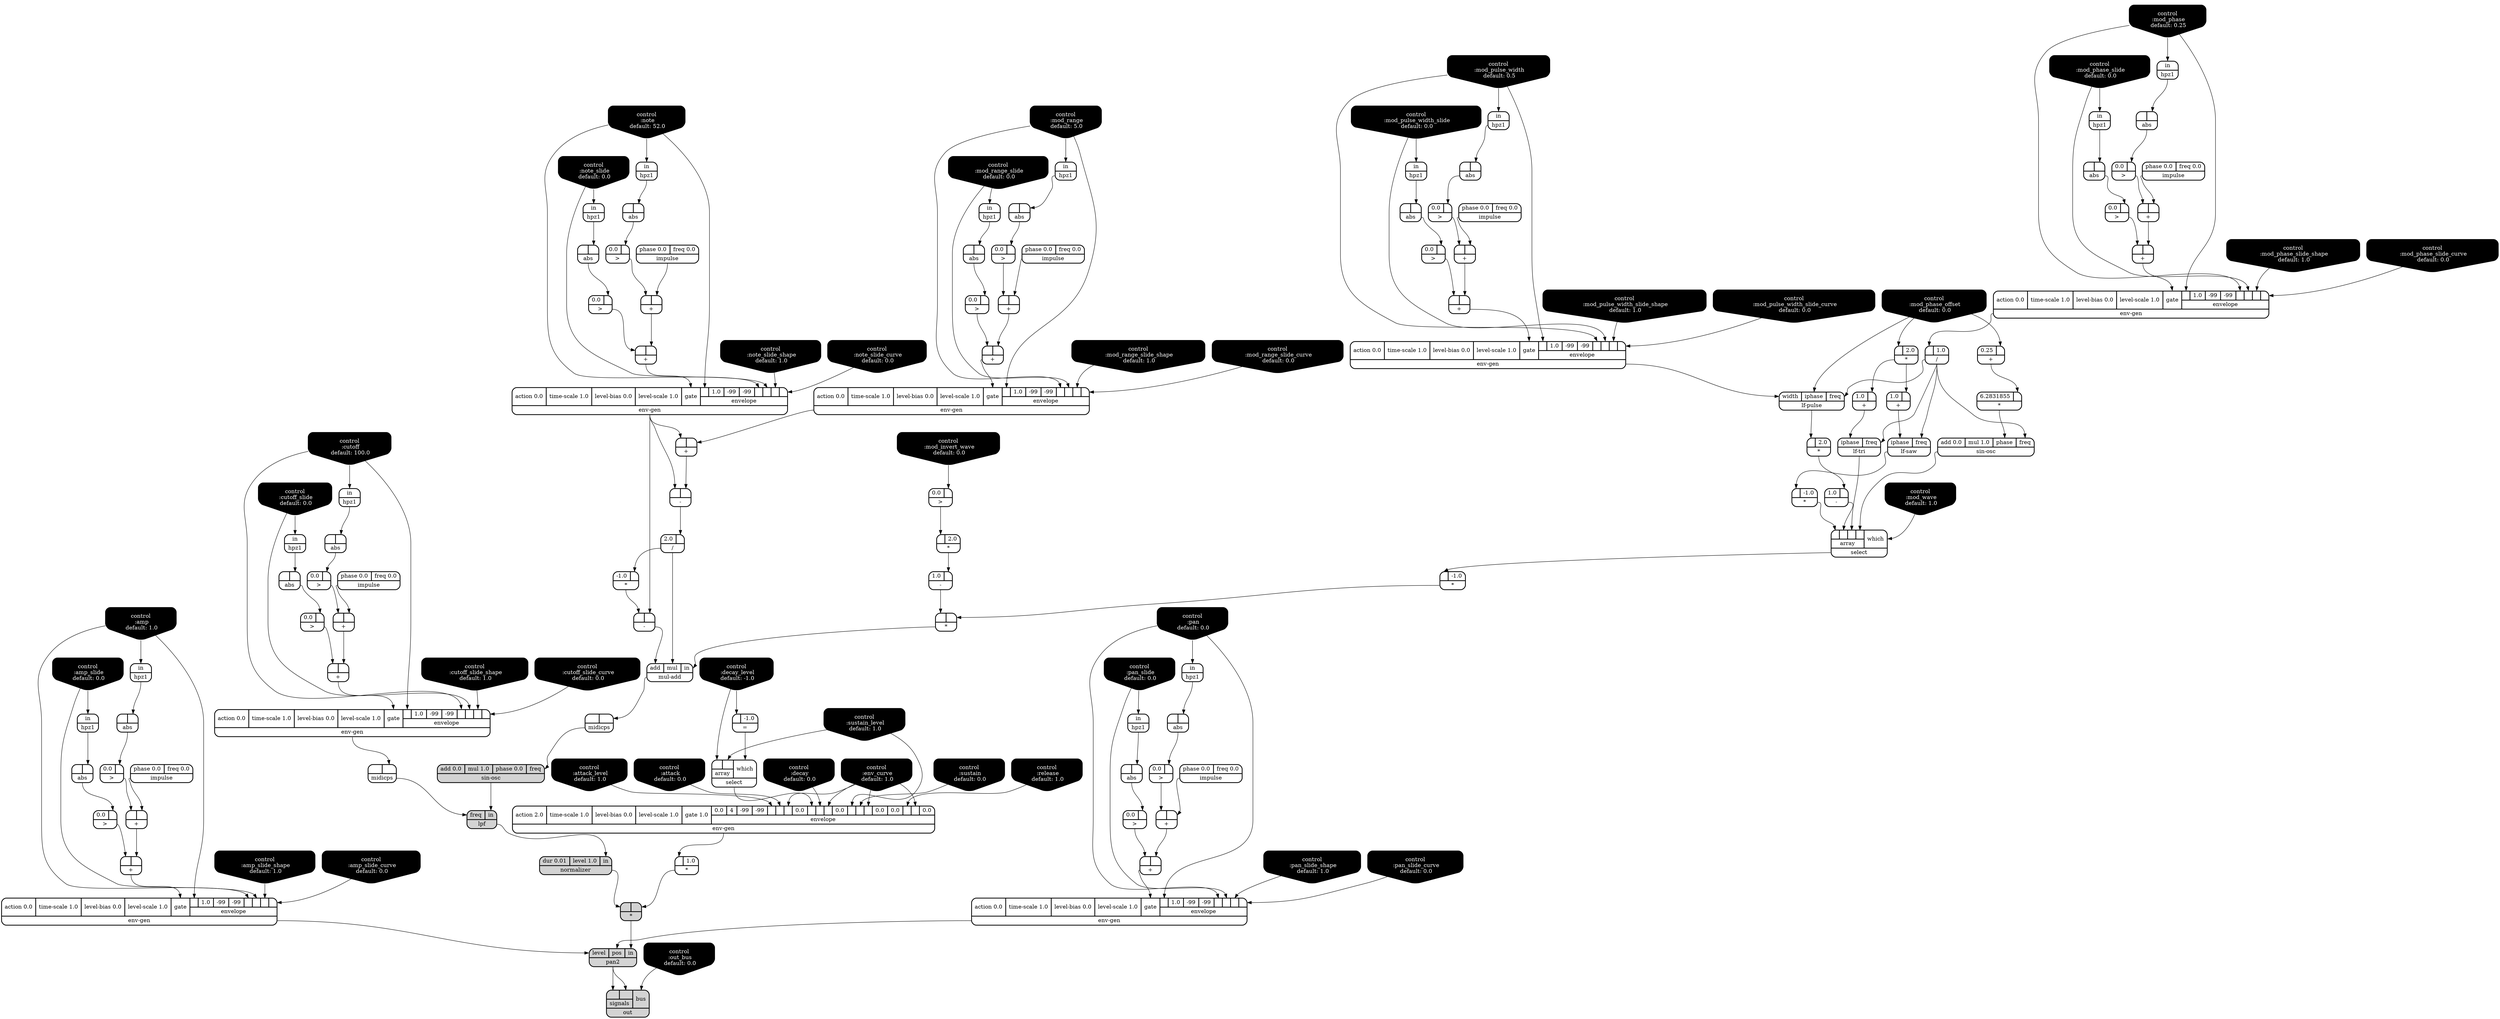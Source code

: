 digraph synthdef {
45 [label = "{{ <b> |<a> 1.0} |<__UG_NAME__>* }" style="bold, rounded" shape=record rankdir=LR];
56 [label = "{{ <b> |<a> 2.0} |<__UG_NAME__>* }" style="bold, rounded" shape=record rankdir=LR];
59 [label = "{{ <b> |<a> -1.0} |<__UG_NAME__>* }" style="bold, rounded" shape=record rankdir=LR];
71 [label = "{{ <b> |<a> 2.0} |<__UG_NAME__>* }" style="bold, rounded" shape=record rankdir=LR];
76 [label = "{{ <b> 6.2831855|<a> } |<__UG_NAME__>* }" style="bold, rounded" shape=record rankdir=LR];
79 [label = "{{ <b> |<a> -1.0} |<__UG_NAME__>* }" style="bold, rounded" shape=record rankdir=LR];
81 [label = "{{ <b> |<a> 2.0} |<__UG_NAME__>* }" style="bold, rounded" shape=record rankdir=LR];
83 [label = "{{ <b> |<a> } |<__UG_NAME__>* }" style="bold, rounded" shape=record rankdir=LR];
107 [label = "{{ <b> -1.0|<a> } |<__UG_NAME__>* }" style="bold, rounded" shape=record rankdir=LR];
124 [label = "{{ <b> |<a> } |<__UG_NAME__>* }" style="filled, bold, rounded"  shape=record rankdir=LR];
50 [label = "{{ <b> |<a> } |<__UG_NAME__>+ }" style="bold, rounded" shape=record rankdir=LR];
53 [label = "{{ <b> |<a> } |<__UG_NAME__>+ }" style="bold, rounded" shape=record rankdir=LR];
57 [label = "{{ <b> 1.0|<a> } |<__UG_NAME__>+ }" style="bold, rounded" shape=record rankdir=LR];
64 [label = "{{ <b> |<a> } |<__UG_NAME__>+ }" style="bold, rounded" shape=record rankdir=LR];
68 [label = "{{ <b> |<a> } |<__UG_NAME__>+ }" style="bold, rounded" shape=record rankdir=LR];
73 [label = "{{ <b> 1.0|<a> } |<__UG_NAME__>+ }" style="bold, rounded" shape=record rankdir=LR];
75 [label = "{{ <b> 0.25|<a> } |<__UG_NAME__>+ }" style="bold, rounded" shape=record rankdir=LR];
88 [label = "{{ <b> |<a> } |<__UG_NAME__>+ }" style="bold, rounded" shape=record rankdir=LR];
92 [label = "{{ <b> |<a> } |<__UG_NAME__>+ }" style="bold, rounded" shape=record rankdir=LR];
98 [label = "{{ <b> |<a> } |<__UG_NAME__>+ }" style="bold, rounded" shape=record rankdir=LR];
102 [label = "{{ <b> |<a> } |<__UG_NAME__>+ }" style="bold, rounded" shape=record rankdir=LR];
104 [label = "{{ <b> |<a> } |<__UG_NAME__>+ }" style="bold, rounded" shape=record rankdir=LR];
115 [label = "{{ <b> |<a> } |<__UG_NAME__>+ }" style="bold, rounded" shape=record rankdir=LR];
119 [label = "{{ <b> |<a> } |<__UG_NAME__>+ }" style="bold, rounded" shape=record rankdir=LR];
129 [label = "{{ <b> |<a> } |<__UG_NAME__>+ }" style="bold, rounded" shape=record rankdir=LR];
133 [label = "{{ <b> |<a> } |<__UG_NAME__>+ }" style="bold, rounded" shape=record rankdir=LR];
140 [label = "{{ <b> |<a> } |<__UG_NAME__>+ }" style="bold, rounded" shape=record rankdir=LR];
143 [label = "{{ <b> |<a> } |<__UG_NAME__>+ }" style="bold, rounded" shape=record rankdir=LR];
72 [label = "{{ <b> 1.0|<a> } |<__UG_NAME__>- }" style="bold, rounded" shape=record rankdir=LR];
82 [label = "{{ <b> 1.0|<a> } |<__UG_NAME__>- }" style="bold, rounded" shape=record rankdir=LR];
105 [label = "{{ <b> |<a> } |<__UG_NAME__>- }" style="bold, rounded" shape=record rankdir=LR];
108 [label = "{{ <b> |<a> } |<__UG_NAME__>- }" style="bold, rounded" shape=record rankdir=LR];
55 [label = "{{ <b> |<a> 1.0} |<__UG_NAME__>/ }" style="bold, rounded" shape=record rankdir=LR];
106 [label = "{{ <b> 2.0|<a> } |<__UG_NAME__>/ }" style="bold, rounded" shape=record rankdir=LR];
42 [label = "{{ <b> |<a> -1.0} |<__UG_NAME__>= }" style="bold, rounded" shape=record rankdir=LR];
49 [label = "{{ <b> 0.0|<a> } |<__UG_NAME__>\> }" style="bold, rounded" shape=record rankdir=LR];
52 [label = "{{ <b> 0.0|<a> } |<__UG_NAME__>\> }" style="bold, rounded" shape=record rankdir=LR];
63 [label = "{{ <b> 0.0|<a> } |<__UG_NAME__>\> }" style="bold, rounded" shape=record rankdir=LR];
67 [label = "{{ <b> 0.0|<a> } |<__UG_NAME__>\> }" style="bold, rounded" shape=record rankdir=LR];
80 [label = "{{ <b> 0.0|<a> } |<__UG_NAME__>\> }" style="bold, rounded" shape=record rankdir=LR];
87 [label = "{{ <b> 0.0|<a> } |<__UG_NAME__>\> }" style="bold, rounded" shape=record rankdir=LR];
91 [label = "{{ <b> 0.0|<a> } |<__UG_NAME__>\> }" style="bold, rounded" shape=record rankdir=LR];
97 [label = "{{ <b> 0.0|<a> } |<__UG_NAME__>\> }" style="bold, rounded" shape=record rankdir=LR];
101 [label = "{{ <b> 0.0|<a> } |<__UG_NAME__>\> }" style="bold, rounded" shape=record rankdir=LR];
114 [label = "{{ <b> 0.0|<a> } |<__UG_NAME__>\> }" style="bold, rounded" shape=record rankdir=LR];
118 [label = "{{ <b> 0.0|<a> } |<__UG_NAME__>\> }" style="bold, rounded" shape=record rankdir=LR];
128 [label = "{{ <b> 0.0|<a> } |<__UG_NAME__>\> }" style="bold, rounded" shape=record rankdir=LR];
132 [label = "{{ <b> 0.0|<a> } |<__UG_NAME__>\> }" style="bold, rounded" shape=record rankdir=LR];
139 [label = "{{ <b> 0.0|<a> } |<__UG_NAME__>\> }" style="bold, rounded" shape=record rankdir=LR];
142 [label = "{{ <b> 0.0|<a> } |<__UG_NAME__>\> }" style="bold, rounded" shape=record rankdir=LR];
48 [label = "{{ <b> |<a> } |<__UG_NAME__>abs }" style="bold, rounded" shape=record rankdir=LR];
51 [label = "{{ <b> |<a> } |<__UG_NAME__>abs }" style="bold, rounded" shape=record rankdir=LR];
62 [label = "{{ <b> |<a> } |<__UG_NAME__>abs }" style="bold, rounded" shape=record rankdir=LR];
66 [label = "{{ <b> |<a> } |<__UG_NAME__>abs }" style="bold, rounded" shape=record rankdir=LR];
86 [label = "{{ <b> |<a> } |<__UG_NAME__>abs }" style="bold, rounded" shape=record rankdir=LR];
90 [label = "{{ <b> |<a> } |<__UG_NAME__>abs }" style="bold, rounded" shape=record rankdir=LR];
96 [label = "{{ <b> |<a> } |<__UG_NAME__>abs }" style="bold, rounded" shape=record rankdir=LR];
100 [label = "{{ <b> |<a> } |<__UG_NAME__>abs }" style="bold, rounded" shape=record rankdir=LR];
113 [label = "{{ <b> |<a> } |<__UG_NAME__>abs }" style="bold, rounded" shape=record rankdir=LR];
117 [label = "{{ <b> |<a> } |<__UG_NAME__>abs }" style="bold, rounded" shape=record rankdir=LR];
127 [label = "{{ <b> |<a> } |<__UG_NAME__>abs }" style="bold, rounded" shape=record rankdir=LR];
131 [label = "{{ <b> |<a> } |<__UG_NAME__>abs }" style="bold, rounded" shape=record rankdir=LR];
136 [label = "{{ <b> |<a> } |<__UG_NAME__>abs }" style="bold, rounded" shape=record rankdir=LR];
141 [label = "{{ <b> |<a> } |<__UG_NAME__>abs }" style="bold, rounded" shape=record rankdir=LR];
0 [label = "control
 :note
 default: 52.0" shape=invhouse style="rounded, filled, bold" fillcolor=black fontcolor=white ]; 
1 [label = "control
 :note_slide
 default: 0.0" shape=invhouse style="rounded, filled, bold" fillcolor=black fontcolor=white ]; 
2 [label = "control
 :note_slide_shape
 default: 1.0" shape=invhouse style="rounded, filled, bold" fillcolor=black fontcolor=white ]; 
3 [label = "control
 :note_slide_curve
 default: 0.0" shape=invhouse style="rounded, filled, bold" fillcolor=black fontcolor=white ]; 
4 [label = "control
 :amp
 default: 1.0" shape=invhouse style="rounded, filled, bold" fillcolor=black fontcolor=white ]; 
5 [label = "control
 :amp_slide
 default: 0.0" shape=invhouse style="rounded, filled, bold" fillcolor=black fontcolor=white ]; 
6 [label = "control
 :amp_slide_shape
 default: 1.0" shape=invhouse style="rounded, filled, bold" fillcolor=black fontcolor=white ]; 
7 [label = "control
 :amp_slide_curve
 default: 0.0" shape=invhouse style="rounded, filled, bold" fillcolor=black fontcolor=white ]; 
8 [label = "control
 :pan
 default: 0.0" shape=invhouse style="rounded, filled, bold" fillcolor=black fontcolor=white ]; 
9 [label = "control
 :pan_slide
 default: 0.0" shape=invhouse style="rounded, filled, bold" fillcolor=black fontcolor=white ]; 
10 [label = "control
 :pan_slide_shape
 default: 1.0" shape=invhouse style="rounded, filled, bold" fillcolor=black fontcolor=white ]; 
11 [label = "control
 :pan_slide_curve
 default: 0.0" shape=invhouse style="rounded, filled, bold" fillcolor=black fontcolor=white ]; 
12 [label = "control
 :attack
 default: 0.0" shape=invhouse style="rounded, filled, bold" fillcolor=black fontcolor=white ]; 
13 [label = "control
 :decay
 default: 0.0" shape=invhouse style="rounded, filled, bold" fillcolor=black fontcolor=white ]; 
14 [label = "control
 :sustain
 default: 0.0" shape=invhouse style="rounded, filled, bold" fillcolor=black fontcolor=white ]; 
15 [label = "control
 :release
 default: 1.0" shape=invhouse style="rounded, filled, bold" fillcolor=black fontcolor=white ]; 
16 [label = "control
 :attack_level
 default: 1.0" shape=invhouse style="rounded, filled, bold" fillcolor=black fontcolor=white ]; 
17 [label = "control
 :decay_level
 default: -1.0" shape=invhouse style="rounded, filled, bold" fillcolor=black fontcolor=white ]; 
18 [label = "control
 :sustain_level
 default: 1.0" shape=invhouse style="rounded, filled, bold" fillcolor=black fontcolor=white ]; 
19 [label = "control
 :env_curve
 default: 1.0" shape=invhouse style="rounded, filled, bold" fillcolor=black fontcolor=white ]; 
20 [label = "control
 :cutoff
 default: 100.0" shape=invhouse style="rounded, filled, bold" fillcolor=black fontcolor=white ]; 
21 [label = "control
 :cutoff_slide
 default: 0.0" shape=invhouse style="rounded, filled, bold" fillcolor=black fontcolor=white ]; 
22 [label = "control
 :cutoff_slide_shape
 default: 1.0" shape=invhouse style="rounded, filled, bold" fillcolor=black fontcolor=white ]; 
23 [label = "control
 :cutoff_slide_curve
 default: 0.0" shape=invhouse style="rounded, filled, bold" fillcolor=black fontcolor=white ]; 
24 [label = "control
 :mod_phase
 default: 0.25" shape=invhouse style="rounded, filled, bold" fillcolor=black fontcolor=white ]; 
25 [label = "control
 :mod_phase_slide
 default: 0.0" shape=invhouse style="rounded, filled, bold" fillcolor=black fontcolor=white ]; 
26 [label = "control
 :mod_phase_slide_shape
 default: 1.0" shape=invhouse style="rounded, filled, bold" fillcolor=black fontcolor=white ]; 
27 [label = "control
 :mod_phase_slide_curve
 default: 0.0" shape=invhouse style="rounded, filled, bold" fillcolor=black fontcolor=white ]; 
28 [label = "control
 :mod_range
 default: 5.0" shape=invhouse style="rounded, filled, bold" fillcolor=black fontcolor=white ]; 
29 [label = "control
 :mod_range_slide
 default: 0.0" shape=invhouse style="rounded, filled, bold" fillcolor=black fontcolor=white ]; 
30 [label = "control
 :mod_range_slide_shape
 default: 1.0" shape=invhouse style="rounded, filled, bold" fillcolor=black fontcolor=white ]; 
31 [label = "control
 :mod_range_slide_curve
 default: 0.0" shape=invhouse style="rounded, filled, bold" fillcolor=black fontcolor=white ]; 
32 [label = "control
 :mod_pulse_width
 default: 0.5" shape=invhouse style="rounded, filled, bold" fillcolor=black fontcolor=white ]; 
33 [label = "control
 :mod_pulse_width_slide
 default: 0.0" shape=invhouse style="rounded, filled, bold" fillcolor=black fontcolor=white ]; 
34 [label = "control
 :mod_pulse_width_slide_shape
 default: 1.0" shape=invhouse style="rounded, filled, bold" fillcolor=black fontcolor=white ]; 
35 [label = "control
 :mod_pulse_width_slide_curve
 default: 0.0" shape=invhouse style="rounded, filled, bold" fillcolor=black fontcolor=white ]; 
36 [label = "control
 :mod_phase_offset
 default: 0.0" shape=invhouse style="rounded, filled, bold" fillcolor=black fontcolor=white ]; 
37 [label = "control
 :mod_wave
 default: 1.0" shape=invhouse style="rounded, filled, bold" fillcolor=black fontcolor=white ]; 
38 [label = "control
 :mod_invert_wave
 default: 0.0" shape=invhouse style="rounded, filled, bold" fillcolor=black fontcolor=white ]; 
39 [label = "control
 :out_bus
 default: 0.0" shape=invhouse style="rounded, filled, bold" fillcolor=black fontcolor=white ]; 
44 [label = "{{ <action> action 2.0|<time____scale> time-scale 1.0|<level____bias> level-bias 0.0|<level____scale> level-scale 1.0|<gate> gate 1.0|{{0.0|4|-99|-99|<envelope___control___4>|<envelope___control___5>|<envelope___control___6>|0.0|<envelope___select___8>|<envelope___control___9>|<envelope___control___10>|0.0|<envelope___control___12>|<envelope___control___13>|<envelope___control___14>|0.0|0.0|<envelope___control___17>|<envelope___control___18>|0.0}|envelope}} |<__UG_NAME__>env-gen }" style="bold, rounded" shape=record rankdir=LR];
54 [label = "{{ <action> action 0.0|<time____scale> time-scale 1.0|<level____bias> level-bias 0.0|<level____scale> level-scale 1.0|<gate> gate|{{<envelope___control___0>|1.0|-99|-99|<envelope___control___4>|<envelope___control___5>|<envelope___control___6>|<envelope___control___7>}|envelope}} |<__UG_NAME__>env-gen }" style="bold, rounded" shape=record rankdir=LR];
69 [label = "{{ <action> action 0.0|<time____scale> time-scale 1.0|<level____bias> level-bias 0.0|<level____scale> level-scale 1.0|<gate> gate|{{<envelope___control___0>|1.0|-99|-99|<envelope___control___4>|<envelope___control___5>|<envelope___control___6>|<envelope___control___7>}|envelope}} |<__UG_NAME__>env-gen }" style="bold, rounded" shape=record rankdir=LR];
93 [label = "{{ <action> action 0.0|<time____scale> time-scale 1.0|<level____bias> level-bias 0.0|<level____scale> level-scale 1.0|<gate> gate|{{<envelope___control___0>|1.0|-99|-99|<envelope___control___4>|<envelope___control___5>|<envelope___control___6>|<envelope___control___7>}|envelope}} |<__UG_NAME__>env-gen }" style="bold, rounded" shape=record rankdir=LR];
103 [label = "{{ <action> action 0.0|<time____scale> time-scale 1.0|<level____bias> level-bias 0.0|<level____scale> level-scale 1.0|<gate> gate|{{<envelope___control___0>|1.0|-99|-99|<envelope___control___4>|<envelope___control___5>|<envelope___control___6>|<envelope___control___7>}|envelope}} |<__UG_NAME__>env-gen }" style="bold, rounded" shape=record rankdir=LR];
120 [label = "{{ <action> action 0.0|<time____scale> time-scale 1.0|<level____bias> level-bias 0.0|<level____scale> level-scale 1.0|<gate> gate|{{<envelope___control___0>|1.0|-99|-99|<envelope___control___4>|<envelope___control___5>|<envelope___control___6>|<envelope___control___7>}|envelope}} |<__UG_NAME__>env-gen }" style="bold, rounded" shape=record rankdir=LR];
134 [label = "{{ <action> action 0.0|<time____scale> time-scale 1.0|<level____bias> level-bias 0.0|<level____scale> level-scale 1.0|<gate> gate|{{<envelope___control___0>|1.0|-99|-99|<envelope___control___4>|<envelope___control___5>|<envelope___control___6>|<envelope___control___7>}|envelope}} |<__UG_NAME__>env-gen }" style="bold, rounded" shape=record rankdir=LR];
144 [label = "{{ <action> action 0.0|<time____scale> time-scale 1.0|<level____bias> level-bias 0.0|<level____scale> level-scale 1.0|<gate> gate|{{<envelope___control___0>|1.0|-99|-99|<envelope___control___4>|<envelope___control___5>|<envelope___control___6>|<envelope___control___7>}|envelope}} |<__UG_NAME__>env-gen }" style="bold, rounded" shape=record rankdir=LR];
40 [label = "{{ <in> in} |<__UG_NAME__>hpz1 }" style="bold, rounded" shape=record rankdir=LR];
41 [label = "{{ <in> in} |<__UG_NAME__>hpz1 }" style="bold, rounded" shape=record rankdir=LR];
47 [label = "{{ <in> in} |<__UG_NAME__>hpz1 }" style="bold, rounded" shape=record rankdir=LR];
61 [label = "{{ <in> in} |<__UG_NAME__>hpz1 }" style="bold, rounded" shape=record rankdir=LR];
65 [label = "{{ <in> in} |<__UG_NAME__>hpz1 }" style="bold, rounded" shape=record rankdir=LR];
85 [label = "{{ <in> in} |<__UG_NAME__>hpz1 }" style="bold, rounded" shape=record rankdir=LR];
89 [label = "{{ <in> in} |<__UG_NAME__>hpz1 }" style="bold, rounded" shape=record rankdir=LR];
95 [label = "{{ <in> in} |<__UG_NAME__>hpz1 }" style="bold, rounded" shape=record rankdir=LR];
99 [label = "{{ <in> in} |<__UG_NAME__>hpz1 }" style="bold, rounded" shape=record rankdir=LR];
116 [label = "{{ <in> in} |<__UG_NAME__>hpz1 }" style="bold, rounded" shape=record rankdir=LR];
126 [label = "{{ <in> in} |<__UG_NAME__>hpz1 }" style="bold, rounded" shape=record rankdir=LR];
130 [label = "{{ <in> in} |<__UG_NAME__>hpz1 }" style="bold, rounded" shape=record rankdir=LR];
135 [label = "{{ <in> in} |<__UG_NAME__>hpz1 }" style="bold, rounded" shape=record rankdir=LR];
138 [label = "{{ <in> in} |<__UG_NAME__>hpz1 }" style="bold, rounded" shape=record rankdir=LR];
46 [label = "{{ <phase> phase 0.0|<freq> freq 0.0} |<__UG_NAME__>impulse }" style="bold, rounded" shape=record rankdir=LR];
60 [label = "{{ <phase> phase 0.0|<freq> freq 0.0} |<__UG_NAME__>impulse }" style="bold, rounded" shape=record rankdir=LR];
84 [label = "{{ <phase> phase 0.0|<freq> freq 0.0} |<__UG_NAME__>impulse }" style="bold, rounded" shape=record rankdir=LR];
94 [label = "{{ <phase> phase 0.0|<freq> freq 0.0} |<__UG_NAME__>impulse }" style="bold, rounded" shape=record rankdir=LR];
112 [label = "{{ <phase> phase 0.0|<freq> freq 0.0} |<__UG_NAME__>impulse }" style="bold, rounded" shape=record rankdir=LR];
125 [label = "{{ <phase> phase 0.0|<freq> freq 0.0} |<__UG_NAME__>impulse }" style="bold, rounded" shape=record rankdir=LR];
137 [label = "{{ <phase> phase 0.0|<freq> freq 0.0} |<__UG_NAME__>impulse }" style="bold, rounded" shape=record rankdir=LR];
70 [label = "{{ <width> width|<iphase> iphase|<freq> freq} |<__UG_NAME__>lf-pulse }" style="bold, rounded" shape=record rankdir=LR];
58 [label = "{{ <iphase> iphase|<freq> freq} |<__UG_NAME__>lf-saw }" style="bold, rounded" shape=record rankdir=LR];
74 [label = "{{ <iphase> iphase|<freq> freq} |<__UG_NAME__>lf-tri }" style="bold, rounded" shape=record rankdir=LR];
122 [label = "{{ <freq> freq|<in> in} |<__UG_NAME__>lpf }" style="filled, bold, rounded"  shape=record rankdir=LR];
110 [label = "{{ <b> |<a> } |<__UG_NAME__>midicps }" style="bold, rounded" shape=record rankdir=LR];
121 [label = "{{ <b> |<a> } |<__UG_NAME__>midicps }" style="bold, rounded" shape=record rankdir=LR];
109 [label = "{{ <add> add|<mul> mul|<in> in} |<__UG_NAME__>mul-add }" style="bold, rounded" shape=record rankdir=LR];
123 [label = "{{ <dur> dur 0.01|<level> level 1.0|<in> in} |<__UG_NAME__>normalizer }" style="filled, bold, rounded"  shape=record rankdir=LR];
146 [label = "{{ {{<signals___pan2___0>|<signals___pan2___1>}|signals}|<bus> bus} |<__UG_NAME__>out }" style="filled, bold, rounded"  shape=record rankdir=LR];
145 [label = "{{ <level> level|<pos> pos|<in> in} |<__UG_NAME__>pan2 }" style="filled, bold, rounded"  shape=record rankdir=LR];
43 [label = "{{ {{<array___control___0>|<array___control___1>}|array}|<which> which} |<__UG_NAME__>select }" style="bold, rounded" shape=record rankdir=LR];
78 [label = "{{ {{<array___binary____op____u____gen___0>|<array___binary____op____u____gen___1>|<array___lf____tri___2>|<array___sin____osc___3>}|array}|<which> which} |<__UG_NAME__>select }" style="bold, rounded" shape=record rankdir=LR];
77 [label = "{{ <add> add 0.0|<mul> mul 1.0|<phase> phase|<freq> freq} |<__UG_NAME__>sin-osc }" style="bold, rounded" shape=record rankdir=LR];
111 [label = "{{ <add> add 0.0|<mul> mul 1.0|<phase> phase 0.0|<freq> freq} |<__UG_NAME__>sin-osc }" style="filled, bold, rounded"  shape=record rankdir=LR];

44:__UG_NAME__ -> 45:b ;
36:__UG_NAME__ -> 56:b ;
58:__UG_NAME__ -> 59:b ;
70:__UG_NAME__ -> 71:b ;
75:__UG_NAME__ -> 76:a ;
78:__UG_NAME__ -> 79:b ;
80:__UG_NAME__ -> 81:b ;
79:__UG_NAME__ -> 83:a ;
82:__UG_NAME__ -> 83:b ;
106:__UG_NAME__ -> 107:a ;
45:__UG_NAME__ -> 124:a ;
123:__UG_NAME__ -> 124:b ;
46:__UG_NAME__ -> 50:a ;
49:__UG_NAME__ -> 50:b ;
50:__UG_NAME__ -> 53:a ;
52:__UG_NAME__ -> 53:b ;
56:__UG_NAME__ -> 57:a ;
60:__UG_NAME__ -> 64:a ;
63:__UG_NAME__ -> 64:b ;
64:__UG_NAME__ -> 68:a ;
67:__UG_NAME__ -> 68:b ;
56:__UG_NAME__ -> 73:a ;
36:__UG_NAME__ -> 75:a ;
84:__UG_NAME__ -> 88:a ;
87:__UG_NAME__ -> 88:b ;
88:__UG_NAME__ -> 92:a ;
91:__UG_NAME__ -> 92:b ;
94:__UG_NAME__ -> 98:a ;
97:__UG_NAME__ -> 98:b ;
98:__UG_NAME__ -> 102:a ;
101:__UG_NAME__ -> 102:b ;
93:__UG_NAME__ -> 104:a ;
103:__UG_NAME__ -> 104:b ;
112:__UG_NAME__ -> 115:a ;
114:__UG_NAME__ -> 115:b ;
115:__UG_NAME__ -> 119:a ;
118:__UG_NAME__ -> 119:b ;
125:__UG_NAME__ -> 129:a ;
128:__UG_NAME__ -> 129:b ;
129:__UG_NAME__ -> 133:a ;
132:__UG_NAME__ -> 133:b ;
137:__UG_NAME__ -> 140:a ;
139:__UG_NAME__ -> 140:b ;
140:__UG_NAME__ -> 143:a ;
142:__UG_NAME__ -> 143:b ;
71:__UG_NAME__ -> 72:a ;
81:__UG_NAME__ -> 82:a ;
104:__UG_NAME__ -> 105:a ;
103:__UG_NAME__ -> 105:b ;
103:__UG_NAME__ -> 108:a ;
107:__UG_NAME__ -> 108:b ;
54:__UG_NAME__ -> 55:b ;
105:__UG_NAME__ -> 106:a ;
17:__UG_NAME__ -> 42:b ;
48:__UG_NAME__ -> 49:a ;
51:__UG_NAME__ -> 52:a ;
62:__UG_NAME__ -> 63:a ;
66:__UG_NAME__ -> 67:a ;
38:__UG_NAME__ -> 80:a ;
86:__UG_NAME__ -> 87:a ;
90:__UG_NAME__ -> 91:a ;
96:__UG_NAME__ -> 97:a ;
100:__UG_NAME__ -> 101:a ;
113:__UG_NAME__ -> 114:a ;
117:__UG_NAME__ -> 118:a ;
127:__UG_NAME__ -> 128:a ;
131:__UG_NAME__ -> 132:a ;
136:__UG_NAME__ -> 139:a ;
141:__UG_NAME__ -> 142:a ;
47:__UG_NAME__ -> 48:a ;
41:__UG_NAME__ -> 51:a ;
61:__UG_NAME__ -> 62:a ;
65:__UG_NAME__ -> 66:a ;
85:__UG_NAME__ -> 86:a ;
89:__UG_NAME__ -> 90:a ;
95:__UG_NAME__ -> 96:a ;
99:__UG_NAME__ -> 100:a ;
40:__UG_NAME__ -> 113:a ;
116:__UG_NAME__ -> 117:a ;
126:__UG_NAME__ -> 127:a ;
130:__UG_NAME__ -> 131:a ;
135:__UG_NAME__ -> 136:a ;
138:__UG_NAME__ -> 141:a ;
16:__UG_NAME__ -> 44:envelope___control___4 ;
12:__UG_NAME__ -> 44:envelope___control___5 ;
19:__UG_NAME__ -> 44:envelope___control___6 ;
43:__UG_NAME__ -> 44:envelope___select___8 ;
13:__UG_NAME__ -> 44:envelope___control___9 ;
19:__UG_NAME__ -> 44:envelope___control___10 ;
18:__UG_NAME__ -> 44:envelope___control___12 ;
14:__UG_NAME__ -> 44:envelope___control___13 ;
19:__UG_NAME__ -> 44:envelope___control___14 ;
15:__UG_NAME__ -> 44:envelope___control___17 ;
19:__UG_NAME__ -> 44:envelope___control___18 ;
24:__UG_NAME__ -> 54:envelope___control___0 ;
24:__UG_NAME__ -> 54:envelope___control___4 ;
25:__UG_NAME__ -> 54:envelope___control___5 ;
26:__UG_NAME__ -> 54:envelope___control___6 ;
27:__UG_NAME__ -> 54:envelope___control___7 ;
53:__UG_NAME__ -> 54:gate ;
32:__UG_NAME__ -> 69:envelope___control___0 ;
32:__UG_NAME__ -> 69:envelope___control___4 ;
33:__UG_NAME__ -> 69:envelope___control___5 ;
34:__UG_NAME__ -> 69:envelope___control___6 ;
35:__UG_NAME__ -> 69:envelope___control___7 ;
68:__UG_NAME__ -> 69:gate ;
28:__UG_NAME__ -> 93:envelope___control___0 ;
28:__UG_NAME__ -> 93:envelope___control___4 ;
29:__UG_NAME__ -> 93:envelope___control___5 ;
30:__UG_NAME__ -> 93:envelope___control___6 ;
31:__UG_NAME__ -> 93:envelope___control___7 ;
92:__UG_NAME__ -> 93:gate ;
0:__UG_NAME__ -> 103:envelope___control___0 ;
0:__UG_NAME__ -> 103:envelope___control___4 ;
1:__UG_NAME__ -> 103:envelope___control___5 ;
2:__UG_NAME__ -> 103:envelope___control___6 ;
3:__UG_NAME__ -> 103:envelope___control___7 ;
102:__UG_NAME__ -> 103:gate ;
20:__UG_NAME__ -> 120:envelope___control___0 ;
20:__UG_NAME__ -> 120:envelope___control___4 ;
21:__UG_NAME__ -> 120:envelope___control___5 ;
22:__UG_NAME__ -> 120:envelope___control___6 ;
23:__UG_NAME__ -> 120:envelope___control___7 ;
119:__UG_NAME__ -> 120:gate ;
8:__UG_NAME__ -> 134:envelope___control___0 ;
8:__UG_NAME__ -> 134:envelope___control___4 ;
9:__UG_NAME__ -> 134:envelope___control___5 ;
10:__UG_NAME__ -> 134:envelope___control___6 ;
11:__UG_NAME__ -> 134:envelope___control___7 ;
133:__UG_NAME__ -> 134:gate ;
4:__UG_NAME__ -> 144:envelope___control___0 ;
4:__UG_NAME__ -> 144:envelope___control___4 ;
5:__UG_NAME__ -> 144:envelope___control___5 ;
6:__UG_NAME__ -> 144:envelope___control___6 ;
7:__UG_NAME__ -> 144:envelope___control___7 ;
143:__UG_NAME__ -> 144:gate ;
20:__UG_NAME__ -> 40:in ;
25:__UG_NAME__ -> 41:in ;
24:__UG_NAME__ -> 47:in ;
32:__UG_NAME__ -> 61:in ;
33:__UG_NAME__ -> 65:in ;
28:__UG_NAME__ -> 85:in ;
29:__UG_NAME__ -> 89:in ;
0:__UG_NAME__ -> 95:in ;
1:__UG_NAME__ -> 99:in ;
21:__UG_NAME__ -> 116:in ;
8:__UG_NAME__ -> 126:in ;
9:__UG_NAME__ -> 130:in ;
4:__UG_NAME__ -> 135:in ;
5:__UG_NAME__ -> 138:in ;
55:__UG_NAME__ -> 70:freq ;
36:__UG_NAME__ -> 70:iphase ;
69:__UG_NAME__ -> 70:width ;
55:__UG_NAME__ -> 58:freq ;
57:__UG_NAME__ -> 58:iphase ;
55:__UG_NAME__ -> 74:freq ;
73:__UG_NAME__ -> 74:iphase ;
111:__UG_NAME__ -> 122:in ;
121:__UG_NAME__ -> 122:freq ;
109:__UG_NAME__ -> 110:a ;
120:__UG_NAME__ -> 121:a ;
83:__UG_NAME__ -> 109:in ;
106:__UG_NAME__ -> 109:mul ;
108:__UG_NAME__ -> 109:add ;
122:__UG_NAME__ -> 123:in ;
39:__UG_NAME__ -> 146:bus ;
145:__UG_NAME__ -> 146:signals___pan2___0 ;
145:__UG_NAME__ -> 146:signals___pan2___1 ;
124:__UG_NAME__ -> 145:in ;
134:__UG_NAME__ -> 145:pos ;
144:__UG_NAME__ -> 145:level ;
42:__UG_NAME__ -> 43:which ;
17:__UG_NAME__ -> 43:array___control___0 ;
18:__UG_NAME__ -> 43:array___control___1 ;
37:__UG_NAME__ -> 78:which ;
59:__UG_NAME__ -> 78:array___binary____op____u____gen___0 ;
72:__UG_NAME__ -> 78:array___binary____op____u____gen___1 ;
74:__UG_NAME__ -> 78:array___lf____tri___2 ;
77:__UG_NAME__ -> 78:array___sin____osc___3 ;
55:__UG_NAME__ -> 77:freq ;
76:__UG_NAME__ -> 77:phase ;
110:__UG_NAME__ -> 111:freq ;

}